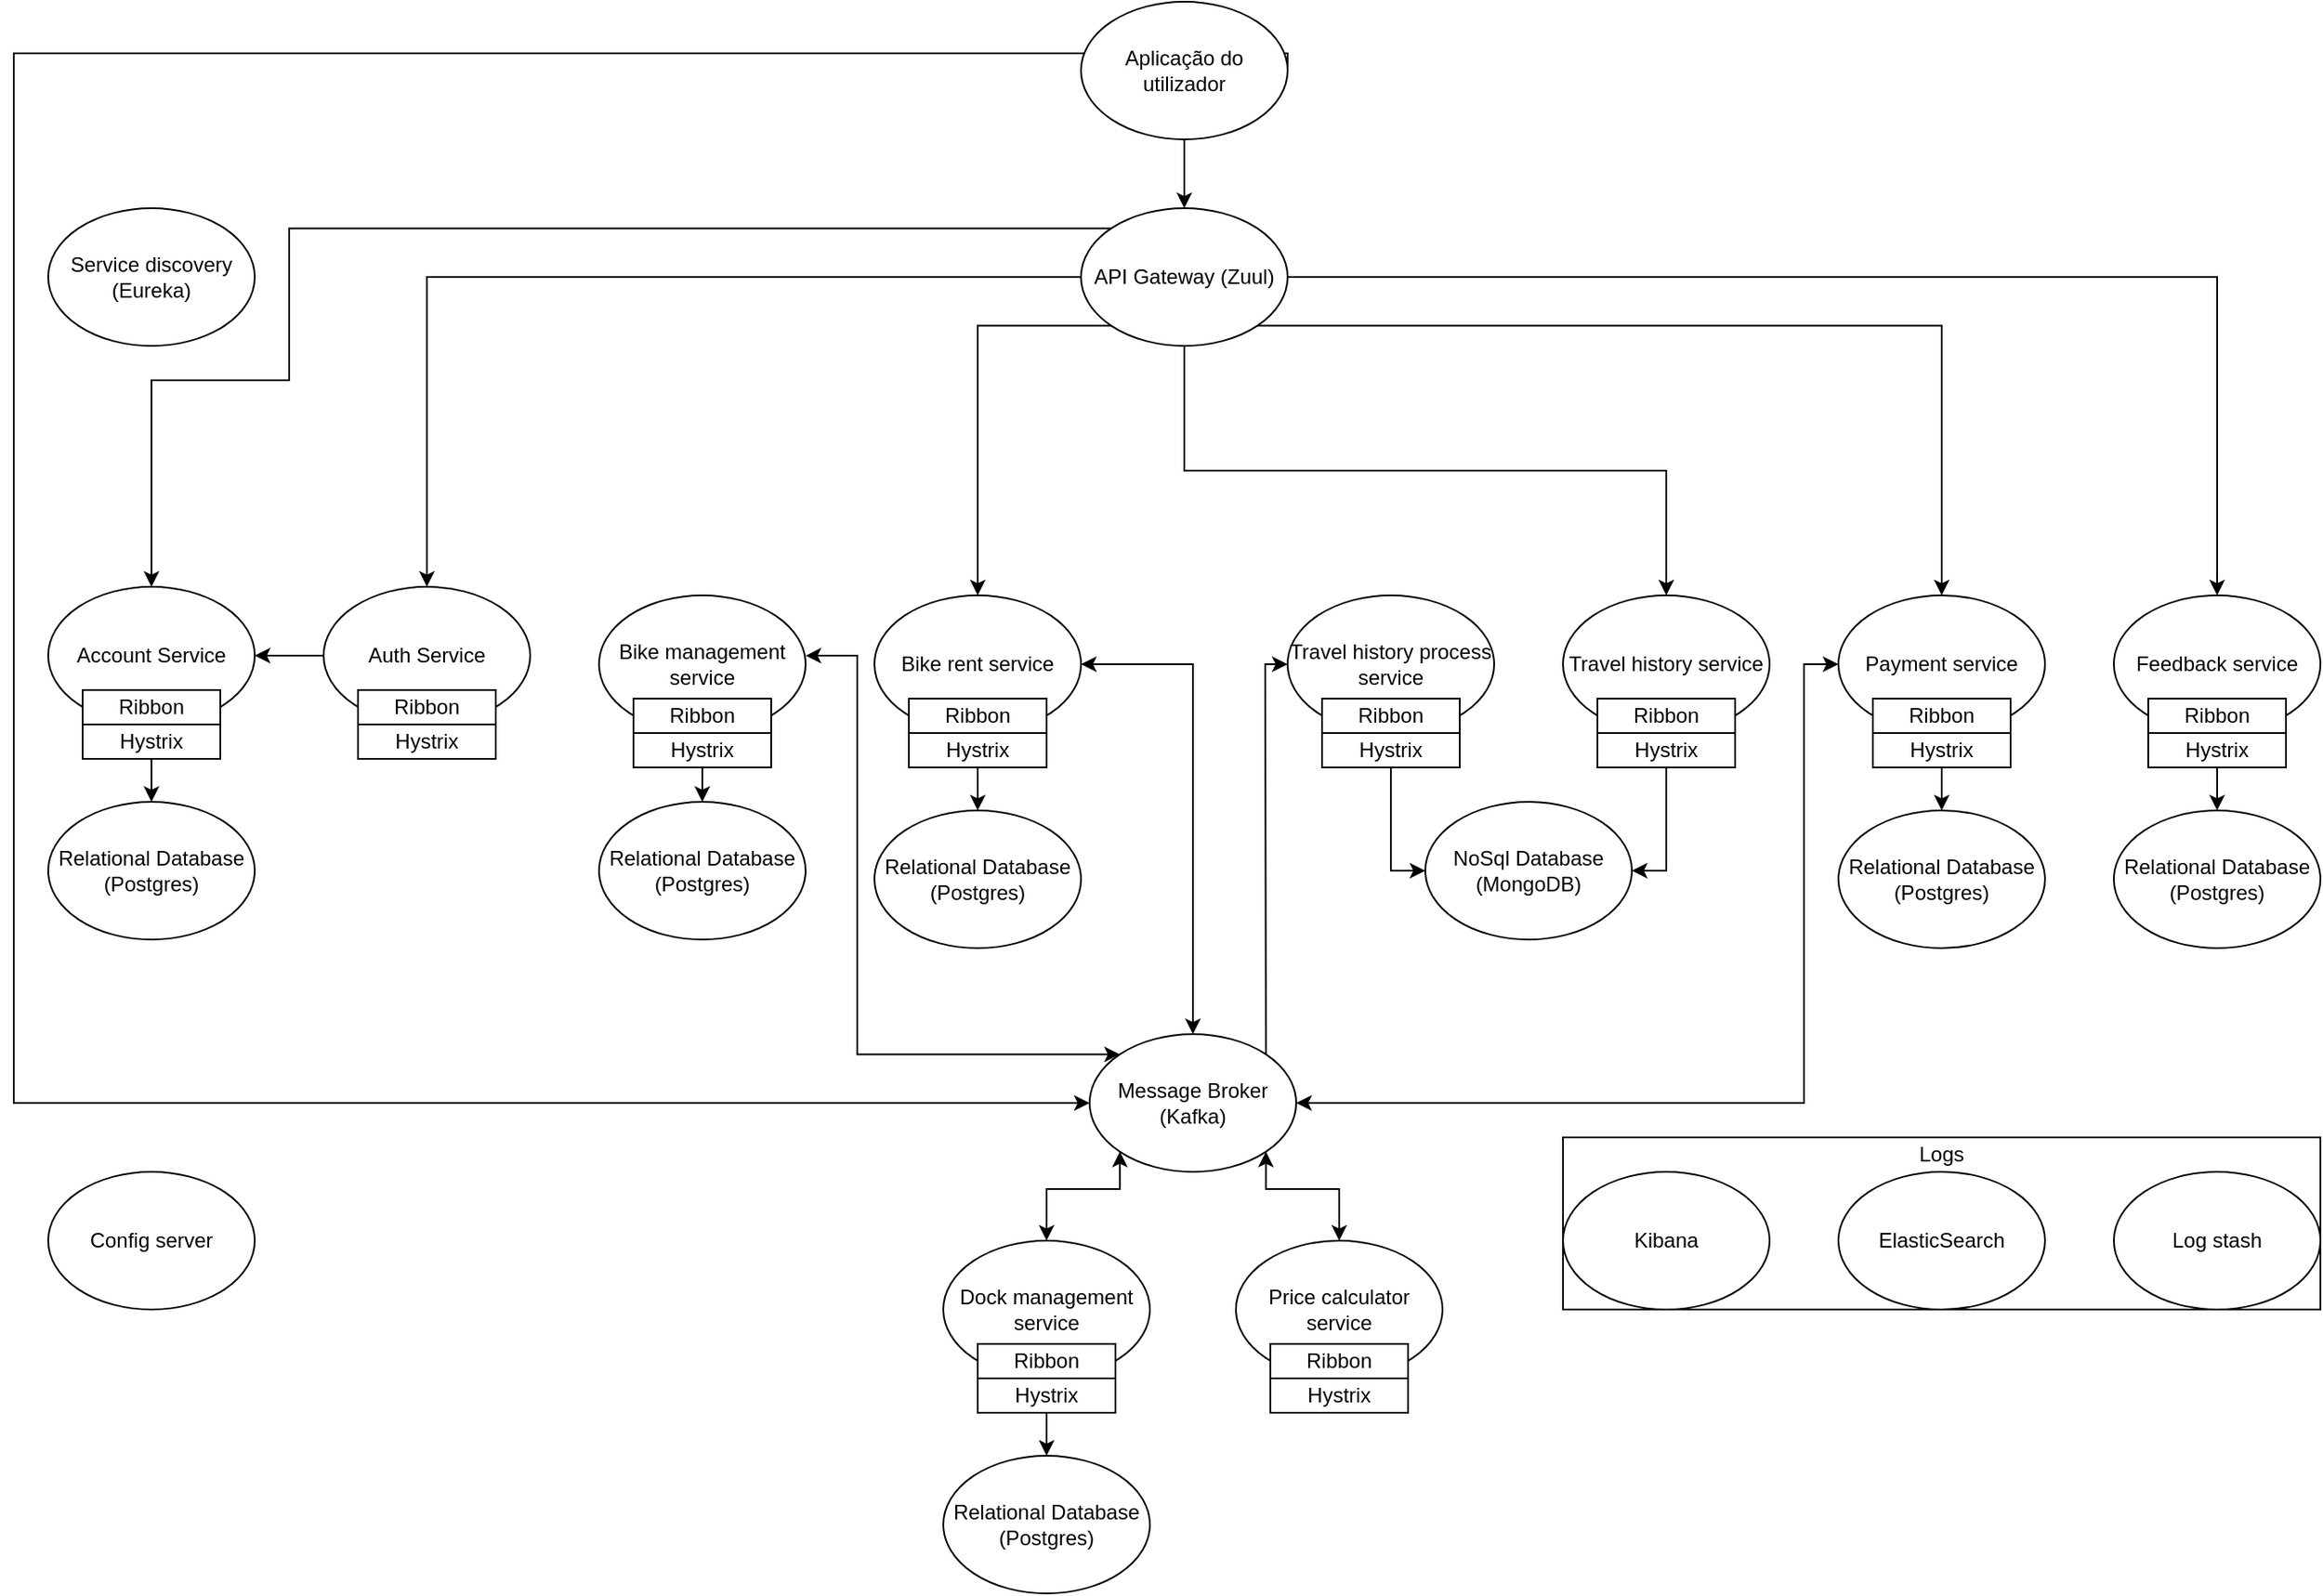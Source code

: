 <mxfile version="14.1.1" type="gitlab">
  <diagram id="CJzdPwFb055Scu8D0wkf" name="Page-1">
    <mxGraphModel dx="2031" dy="1130" grid="1" gridSize="10" guides="1" tooltips="1" connect="1" arrows="1" fold="1" page="1" pageScale="1" pageWidth="827" pageHeight="1169" math="0" shadow="0">
      <root>
        <mxCell id="0" />
        <mxCell id="1" parent="0" />
        <mxCell id="0WRFsFUqXYq3tekZzmE6-127" style="edgeStyle=orthogonalEdgeStyle;rounded=0;orthogonalLoop=1;jettySize=auto;html=1;exitX=1;exitY=0.5;exitDx=0;exitDy=0;entryX=0;entryY=0.5;entryDx=0;entryDy=0;" edge="1" parent="1" source="0WRFsFUqXYq3tekZzmE6-1" target="0WRFsFUqXYq3tekZzmE6-118">
          <mxGeometry relative="1" as="geometry">
            <Array as="points">
              <mxPoint x="880" y="70" />
              <mxPoint x="140" y="70" />
              <mxPoint x="140" y="680" />
            </Array>
          </mxGeometry>
        </mxCell>
        <mxCell id="0WRFsFUqXYq3tekZzmE6-195" style="edgeStyle=orthogonalEdgeStyle;rounded=0;orthogonalLoop=1;jettySize=auto;html=1;exitX=0.5;exitY=1;exitDx=0;exitDy=0;" edge="1" parent="1" source="0WRFsFUqXYq3tekZzmE6-1" target="0WRFsFUqXYq3tekZzmE6-29">
          <mxGeometry relative="1" as="geometry" />
        </mxCell>
        <mxCell id="0WRFsFUqXYq3tekZzmE6-1" value="Aplicação do utilizador" style="ellipse;whiteSpace=wrap;html=1;" vertex="1" parent="1">
          <mxGeometry x="760" y="40" width="120" height="80" as="geometry" />
        </mxCell>
        <mxCell id="0WRFsFUqXYq3tekZzmE6-28" value="Service discovery (Eureka)" style="ellipse;whiteSpace=wrap;html=1;" vertex="1" parent="1">
          <mxGeometry x="160" y="160" width="120" height="80" as="geometry" />
        </mxCell>
        <mxCell id="0WRFsFUqXYq3tekZzmE6-91" style="edgeStyle=orthogonalEdgeStyle;rounded=0;orthogonalLoop=1;jettySize=auto;html=1;entryX=0.5;entryY=0;entryDx=0;entryDy=0;" edge="1" parent="1" source="0WRFsFUqXYq3tekZzmE6-29" target="0WRFsFUqXYq3tekZzmE6-34">
          <mxGeometry relative="1" as="geometry">
            <Array as="points">
              <mxPoint x="380" y="200" />
            </Array>
          </mxGeometry>
        </mxCell>
        <mxCell id="0WRFsFUqXYq3tekZzmE6-205" style="edgeStyle=orthogonalEdgeStyle;rounded=0;orthogonalLoop=1;jettySize=auto;html=1;exitX=0;exitY=0;exitDx=0;exitDy=0;entryX=0.5;entryY=0;entryDx=0;entryDy=0;" edge="1" parent="1" source="0WRFsFUqXYq3tekZzmE6-29" target="0WRFsFUqXYq3tekZzmE6-35">
          <mxGeometry relative="1" as="geometry">
            <Array as="points">
              <mxPoint x="300" y="172" />
              <mxPoint x="300" y="260" />
              <mxPoint x="220" y="260" />
            </Array>
          </mxGeometry>
        </mxCell>
        <mxCell id="0WRFsFUqXYq3tekZzmE6-212" style="edgeStyle=orthogonalEdgeStyle;rounded=0;orthogonalLoop=1;jettySize=auto;html=1;exitX=0.5;exitY=1;exitDx=0;exitDy=0;entryX=0.5;entryY=0;entryDx=0;entryDy=0;" edge="1" parent="1" source="0WRFsFUqXYq3tekZzmE6-29" target="0WRFsFUqXYq3tekZzmE6-108">
          <mxGeometry relative="1" as="geometry" />
        </mxCell>
        <mxCell id="0WRFsFUqXYq3tekZzmE6-215" style="edgeStyle=orthogonalEdgeStyle;rounded=0;orthogonalLoop=1;jettySize=auto;html=1;exitX=1;exitY=1;exitDx=0;exitDy=0;" edge="1" parent="1" source="0WRFsFUqXYq3tekZzmE6-29" target="0WRFsFUqXYq3tekZzmE6-38">
          <mxGeometry relative="1" as="geometry" />
        </mxCell>
        <mxCell id="0WRFsFUqXYq3tekZzmE6-217" style="edgeStyle=orthogonalEdgeStyle;rounded=0;orthogonalLoop=1;jettySize=auto;html=1;exitX=1;exitY=0.5;exitDx=0;exitDy=0;" edge="1" parent="1" source="0WRFsFUqXYq3tekZzmE6-29" target="0WRFsFUqXYq3tekZzmE6-89">
          <mxGeometry relative="1" as="geometry" />
        </mxCell>
        <mxCell id="0WRFsFUqXYq3tekZzmE6-232" style="edgeStyle=elbowEdgeStyle;rounded=0;orthogonalLoop=1;jettySize=auto;html=1;exitX=0;exitY=1;exitDx=0;exitDy=0;entryX=0.5;entryY=0;entryDx=0;entryDy=0;" edge="1" parent="1" source="0WRFsFUqXYq3tekZzmE6-29" target="0WRFsFUqXYq3tekZzmE6-51">
          <mxGeometry relative="1" as="geometry">
            <Array as="points">
              <mxPoint x="700" y="310" />
            </Array>
          </mxGeometry>
        </mxCell>
        <mxCell id="0WRFsFUqXYq3tekZzmE6-29" value="API Gateway (Zuul)" style="ellipse;whiteSpace=wrap;html=1;" vertex="1" parent="1">
          <mxGeometry x="760" y="160" width="120" height="80" as="geometry" />
        </mxCell>
        <mxCell id="0WRFsFUqXYq3tekZzmE6-32" value="Relational Database (Postgres)" style="ellipse;whiteSpace=wrap;html=1;" vertex="1" parent="1">
          <mxGeometry x="160" y="505" width="120" height="80" as="geometry" />
        </mxCell>
        <mxCell id="0WRFsFUqXYq3tekZzmE6-202" style="edgeStyle=orthogonalEdgeStyle;rounded=0;orthogonalLoop=1;jettySize=auto;html=1;exitX=0;exitY=0.5;exitDx=0;exitDy=0;entryX=1;entryY=0.5;entryDx=0;entryDy=0;" edge="1" parent="1" source="0WRFsFUqXYq3tekZzmE6-34" target="0WRFsFUqXYq3tekZzmE6-35">
          <mxGeometry relative="1" as="geometry" />
        </mxCell>
        <mxCell id="0WRFsFUqXYq3tekZzmE6-34" value="Auth Service" style="ellipse;whiteSpace=wrap;html=1;" vertex="1" parent="1">
          <mxGeometry x="320" y="380" width="120" height="80" as="geometry" />
        </mxCell>
        <mxCell id="0WRFsFUqXYq3tekZzmE6-37" style="edgeStyle=orthogonalEdgeStyle;rounded=0;orthogonalLoop=1;jettySize=auto;html=1;exitX=0.5;exitY=1;exitDx=0;exitDy=0;entryX=0.5;entryY=0;entryDx=0;entryDy=0;" edge="1" parent="1" source="0WRFsFUqXYq3tekZzmE6-35" target="0WRFsFUqXYq3tekZzmE6-32">
          <mxGeometry relative="1" as="geometry" />
        </mxCell>
        <mxCell id="0WRFsFUqXYq3tekZzmE6-50" style="edgeStyle=orthogonalEdgeStyle;rounded=0;orthogonalLoop=1;jettySize=auto;html=1;entryX=0.5;entryY=0;entryDx=0;entryDy=0;" edge="1" parent="1" source="0WRFsFUqXYq3tekZzmE6-38" target="0WRFsFUqXYq3tekZzmE6-49">
          <mxGeometry relative="1" as="geometry" />
        </mxCell>
        <mxCell id="0WRFsFUqXYq3tekZzmE6-38" value="Payment service" style="ellipse;whiteSpace=wrap;html=1;" vertex="1" parent="1">
          <mxGeometry x="1200" y="385" width="120" height="80" as="geometry" />
        </mxCell>
        <mxCell id="0WRFsFUqXYq3tekZzmE6-49" value="Relational Database (Postgres)" style="ellipse;whiteSpace=wrap;html=1;" vertex="1" parent="1">
          <mxGeometry x="1200" y="510" width="120" height="80" as="geometry" />
        </mxCell>
        <mxCell id="0WRFsFUqXYq3tekZzmE6-55" style="edgeStyle=orthogonalEdgeStyle;rounded=0;orthogonalLoop=1;jettySize=auto;html=1;entryX=0.5;entryY=0;entryDx=0;entryDy=0;" edge="1" parent="1" source="0WRFsFUqXYq3tekZzmE6-51" target="0WRFsFUqXYq3tekZzmE6-54">
          <mxGeometry relative="1" as="geometry" />
        </mxCell>
        <mxCell id="0WRFsFUqXYq3tekZzmE6-51" value="Bike rent service" style="ellipse;whiteSpace=wrap;html=1;" vertex="1" parent="1">
          <mxGeometry x="640" y="385" width="120" height="80" as="geometry" />
        </mxCell>
        <mxCell id="0WRFsFUqXYq3tekZzmE6-54" value="Relational Database (Postgres)" style="ellipse;whiteSpace=wrap;html=1;" vertex="1" parent="1">
          <mxGeometry x="640" y="510" width="120" height="80" as="geometry" />
        </mxCell>
        <mxCell id="0WRFsFUqXYq3tekZzmE6-70" value="" style="group" vertex="1" connectable="0" parent="1">
          <mxGeometry x="1040" y="720" width="440" height="80" as="geometry" />
        </mxCell>
        <mxCell id="0WRFsFUqXYq3tekZzmE6-71" value="" style="rounded=0;whiteSpace=wrap;html=1;" vertex="1" parent="0WRFsFUqXYq3tekZzmE6-70">
          <mxGeometry y="-20" width="440" height="100" as="geometry" />
        </mxCell>
        <mxCell id="0WRFsFUqXYq3tekZzmE6-72" value="Kibana" style="ellipse;whiteSpace=wrap;html=1;" vertex="1" parent="0WRFsFUqXYq3tekZzmE6-70">
          <mxGeometry width="120" height="80" as="geometry" />
        </mxCell>
        <mxCell id="0WRFsFUqXYq3tekZzmE6-73" value="ElasticSearch" style="ellipse;whiteSpace=wrap;html=1;" vertex="1" parent="0WRFsFUqXYq3tekZzmE6-70">
          <mxGeometry x="160" width="120" height="80" as="geometry" />
        </mxCell>
        <mxCell id="0WRFsFUqXYq3tekZzmE6-74" value="Log stash" style="ellipse;whiteSpace=wrap;html=1;" vertex="1" parent="0WRFsFUqXYq3tekZzmE6-70">
          <mxGeometry x="320" width="120" height="80" as="geometry" />
        </mxCell>
        <mxCell id="0WRFsFUqXYq3tekZzmE6-75" value="Logs" style="text;html=1;strokeColor=none;fillColor=none;align=center;verticalAlign=middle;whiteSpace=wrap;rounded=0;" vertex="1" parent="0WRFsFUqXYq3tekZzmE6-70">
          <mxGeometry x="200" y="-20" width="40" height="20" as="geometry" />
        </mxCell>
        <mxCell id="0WRFsFUqXYq3tekZzmE6-114" style="edgeStyle=orthogonalEdgeStyle;rounded=0;orthogonalLoop=1;jettySize=auto;html=1;exitX=0.5;exitY=1;exitDx=0;exitDy=0;entryX=0;entryY=0.5;entryDx=0;entryDy=0;" edge="1" parent="1" source="0WRFsFUqXYq3tekZzmE6-78" target="0WRFsFUqXYq3tekZzmE6-100">
          <mxGeometry relative="1" as="geometry" />
        </mxCell>
        <mxCell id="0WRFsFUqXYq3tekZzmE6-78" value="Travel history process service" style="ellipse;whiteSpace=wrap;html=1;" vertex="1" parent="1">
          <mxGeometry x="880" y="385" width="120" height="80" as="geometry" />
        </mxCell>
        <mxCell id="0WRFsFUqXYq3tekZzmE6-105" style="edgeStyle=orthogonalEdgeStyle;rounded=0;orthogonalLoop=1;jettySize=auto;html=1;" edge="1" parent="1" source="0WRFsFUqXYq3tekZzmE6-86" target="0WRFsFUqXYq3tekZzmE6-104">
          <mxGeometry relative="1" as="geometry" />
        </mxCell>
        <mxCell id="0WRFsFUqXYq3tekZzmE6-97" style="edgeStyle=orthogonalEdgeStyle;rounded=0;orthogonalLoop=1;jettySize=auto;html=1;exitX=0.5;exitY=1;exitDx=0;exitDy=0;entryX=0.5;entryY=0;entryDx=0;entryDy=0;" edge="1" parent="1" source="0WRFsFUqXYq3tekZzmE6-89" target="0WRFsFUqXYq3tekZzmE6-96">
          <mxGeometry relative="1" as="geometry" />
        </mxCell>
        <mxCell id="0WRFsFUqXYq3tekZzmE6-89" value="Feedback service" style="ellipse;whiteSpace=wrap;html=1;" vertex="1" parent="1">
          <mxGeometry x="1360" y="385" width="120" height="80" as="geometry" />
        </mxCell>
        <mxCell id="0WRFsFUqXYq3tekZzmE6-103" style="edgeStyle=orthogonalEdgeStyle;rounded=0;orthogonalLoop=1;jettySize=auto;html=1;entryX=0.5;entryY=0;entryDx=0;entryDy=0;" edge="1" parent="1" source="0WRFsFUqXYq3tekZzmE6-90" target="0WRFsFUqXYq3tekZzmE6-102">
          <mxGeometry relative="1" as="geometry" />
        </mxCell>
        <mxCell id="0WRFsFUqXYq3tekZzmE6-90" value="Bike management service" style="ellipse;whiteSpace=wrap;html=1;" vertex="1" parent="1">
          <mxGeometry x="480" y="385" width="120" height="80" as="geometry" />
        </mxCell>
        <mxCell id="0WRFsFUqXYq3tekZzmE6-96" value="Relational Database (Postgres)" style="ellipse;whiteSpace=wrap;html=1;" vertex="1" parent="1">
          <mxGeometry x="1360" y="510" width="120" height="80" as="geometry" />
        </mxCell>
        <mxCell id="0WRFsFUqXYq3tekZzmE6-100" value="NoSql Database (MongoDB)" style="ellipse;whiteSpace=wrap;html=1;" vertex="1" parent="1">
          <mxGeometry x="960" y="505" width="120" height="80" as="geometry" />
        </mxCell>
        <mxCell id="0WRFsFUqXYq3tekZzmE6-102" value="Relational Database (Postgres)" style="ellipse;whiteSpace=wrap;html=1;" vertex="1" parent="1">
          <mxGeometry x="480" y="505" width="120" height="80" as="geometry" />
        </mxCell>
        <mxCell id="0WRFsFUqXYq3tekZzmE6-104" value="Relational Database (Postgres)" style="ellipse;whiteSpace=wrap;html=1;" vertex="1" parent="1">
          <mxGeometry x="680" y="885" width="120" height="80" as="geometry" />
        </mxCell>
        <mxCell id="0WRFsFUqXYq3tekZzmE6-115" style="edgeStyle=orthogonalEdgeStyle;rounded=0;orthogonalLoop=1;jettySize=auto;html=1;exitX=0.5;exitY=1;exitDx=0;exitDy=0;entryX=1;entryY=0.5;entryDx=0;entryDy=0;" edge="1" parent="1" source="0WRFsFUqXYq3tekZzmE6-108" target="0WRFsFUqXYq3tekZzmE6-100">
          <mxGeometry relative="1" as="geometry" />
        </mxCell>
        <mxCell id="0WRFsFUqXYq3tekZzmE6-108" value="Travel history service" style="ellipse;whiteSpace=wrap;html=1;" vertex="1" parent="1">
          <mxGeometry x="1040" y="385" width="120" height="80" as="geometry" />
        </mxCell>
        <mxCell id="0WRFsFUqXYq3tekZzmE6-223" style="edgeStyle=elbowEdgeStyle;rounded=0;orthogonalLoop=1;jettySize=auto;html=1;exitX=1;exitY=0;exitDx=0;exitDy=0;entryX=0;entryY=0.5;entryDx=0;entryDy=0;" edge="1" parent="1" source="0WRFsFUqXYq3tekZzmE6-118" target="0WRFsFUqXYq3tekZzmE6-78">
          <mxGeometry relative="1" as="geometry">
            <Array as="points">
              <mxPoint x="867" y="560" />
              <mxPoint x="860" y="540" />
            </Array>
          </mxGeometry>
        </mxCell>
        <mxCell id="0WRFsFUqXYq3tekZzmE6-118" value="Message Broker (Kafka)" style="ellipse;whiteSpace=wrap;html=1;" vertex="1" parent="1">
          <mxGeometry x="765" y="640" width="120" height="80" as="geometry" />
        </mxCell>
        <mxCell id="0WRFsFUqXYq3tekZzmE6-138" value="" style="group" vertex="1" connectable="0" parent="1">
          <mxGeometry x="160" y="380" width="120" height="90" as="geometry" />
        </mxCell>
        <mxCell id="0WRFsFUqXYq3tekZzmE6-35" value="Account Service" style="ellipse;whiteSpace=wrap;html=1;" vertex="1" parent="0WRFsFUqXYq3tekZzmE6-138">
          <mxGeometry width="120" height="80" as="geometry" />
        </mxCell>
        <mxCell id="0WRFsFUqXYq3tekZzmE6-146" value="" style="group" vertex="1" connectable="0" parent="1">
          <mxGeometry x="340" y="440" width="80" height="40" as="geometry" />
        </mxCell>
        <mxCell id="0WRFsFUqXYq3tekZzmE6-147" value="Hystrix" style="rounded=0;whiteSpace=wrap;html=1;" vertex="1" parent="0WRFsFUqXYq3tekZzmE6-146">
          <mxGeometry y="20" width="80" height="20" as="geometry" />
        </mxCell>
        <mxCell id="0WRFsFUqXYq3tekZzmE6-148" value="Ribbon" style="rounded=0;whiteSpace=wrap;html=1;" vertex="1" parent="0WRFsFUqXYq3tekZzmE6-146">
          <mxGeometry width="80" height="20" as="geometry" />
        </mxCell>
        <mxCell id="0WRFsFUqXYq3tekZzmE6-134" value="Hystrix" style="rounded=0;whiteSpace=wrap;html=1;" vertex="1" parent="1">
          <mxGeometry x="180" y="460" width="80" height="20" as="geometry" />
        </mxCell>
        <mxCell id="0WRFsFUqXYq3tekZzmE6-135" value="Ribbon" style="rounded=0;whiteSpace=wrap;html=1;" vertex="1" parent="1">
          <mxGeometry x="180" y="440" width="80" height="20" as="geometry" />
        </mxCell>
        <mxCell id="0WRFsFUqXYq3tekZzmE6-150" value="" style="group" vertex="1" connectable="0" parent="1">
          <mxGeometry x="500" y="445" width="80" height="40" as="geometry" />
        </mxCell>
        <mxCell id="0WRFsFUqXYq3tekZzmE6-151" value="Hystrix" style="rounded=0;whiteSpace=wrap;html=1;" vertex="1" parent="0WRFsFUqXYq3tekZzmE6-150">
          <mxGeometry y="20" width="80" height="20" as="geometry" />
        </mxCell>
        <mxCell id="0WRFsFUqXYq3tekZzmE6-152" value="Ribbon" style="rounded=0;whiteSpace=wrap;html=1;" vertex="1" parent="0WRFsFUqXYq3tekZzmE6-150">
          <mxGeometry width="80" height="20" as="geometry" />
        </mxCell>
        <mxCell id="0WRFsFUqXYq3tekZzmE6-153" value="" style="group" vertex="1" connectable="0" parent="1">
          <mxGeometry x="660" y="445" width="80" height="40" as="geometry" />
        </mxCell>
        <mxCell id="0WRFsFUqXYq3tekZzmE6-154" value="Hystrix" style="rounded=0;whiteSpace=wrap;html=1;" vertex="1" parent="0WRFsFUqXYq3tekZzmE6-153">
          <mxGeometry y="20" width="80" height="20" as="geometry" />
        </mxCell>
        <mxCell id="0WRFsFUqXYq3tekZzmE6-155" value="Ribbon" style="rounded=0;whiteSpace=wrap;html=1;" vertex="1" parent="0WRFsFUqXYq3tekZzmE6-153">
          <mxGeometry width="80" height="20" as="geometry" />
        </mxCell>
        <mxCell id="0WRFsFUqXYq3tekZzmE6-176" value="" style="group" vertex="1" connectable="0" parent="1">
          <mxGeometry x="900" y="445" width="80" height="40" as="geometry" />
        </mxCell>
        <mxCell id="0WRFsFUqXYq3tekZzmE6-177" value="Hystrix" style="rounded=0;whiteSpace=wrap;html=1;" vertex="1" parent="0WRFsFUqXYq3tekZzmE6-176">
          <mxGeometry y="20" width="80" height="20" as="geometry" />
        </mxCell>
        <mxCell id="0WRFsFUqXYq3tekZzmE6-178" value="Ribbon" style="rounded=0;whiteSpace=wrap;html=1;" vertex="1" parent="0WRFsFUqXYq3tekZzmE6-176">
          <mxGeometry width="80" height="20" as="geometry" />
        </mxCell>
        <mxCell id="0WRFsFUqXYq3tekZzmE6-180" value="Hystrix" style="rounded=0;whiteSpace=wrap;html=1;" vertex="1" parent="1">
          <mxGeometry x="1060" y="465" width="80" height="20" as="geometry" />
        </mxCell>
        <mxCell id="0WRFsFUqXYq3tekZzmE6-181" value="Ribbon" style="rounded=0;whiteSpace=wrap;html=1;" vertex="1" parent="1">
          <mxGeometry x="1060" y="445" width="80" height="20" as="geometry" />
        </mxCell>
        <mxCell id="0WRFsFUqXYq3tekZzmE6-190" value="Ribbon" style="rounded=0;whiteSpace=wrap;html=1;" vertex="1" parent="1">
          <mxGeometry x="1220" y="445" width="80" height="20" as="geometry" />
        </mxCell>
        <mxCell id="0WRFsFUqXYq3tekZzmE6-189" value="Hystrix" style="rounded=0;whiteSpace=wrap;html=1;" vertex="1" parent="1">
          <mxGeometry x="1220" y="465" width="80" height="20" as="geometry" />
        </mxCell>
        <mxCell id="0WRFsFUqXYq3tekZzmE6-193" value="Ribbon" style="rounded=0;whiteSpace=wrap;html=1;" vertex="1" parent="1">
          <mxGeometry x="1380" y="445" width="80" height="20" as="geometry" />
        </mxCell>
        <mxCell id="0WRFsFUqXYq3tekZzmE6-194" value="Hystrix" style="rounded=0;whiteSpace=wrap;html=1;" vertex="1" parent="1">
          <mxGeometry x="1380" y="465" width="80" height="20" as="geometry" />
        </mxCell>
        <mxCell id="0WRFsFUqXYq3tekZzmE6-220" value="" style="endArrow=classic;startArrow=classic;html=1;entryX=1;entryY=0.5;entryDx=0;entryDy=0;edgeStyle=orthogonalEdgeStyle;exitX=0.5;exitY=0;exitDx=0;exitDy=0;rounded=0;" edge="1" parent="1" source="0WRFsFUqXYq3tekZzmE6-118" target="0WRFsFUqXYq3tekZzmE6-51">
          <mxGeometry width="50" height="50" relative="1" as="geometry">
            <mxPoint x="500" y="700" as="sourcePoint" />
            <mxPoint x="500" y="630" as="targetPoint" />
            <Array as="points">
              <mxPoint x="825" y="425" />
            </Array>
          </mxGeometry>
        </mxCell>
        <mxCell id="0WRFsFUqXYq3tekZzmE6-224" value="" style="endArrow=classic;startArrow=classic;html=1;entryX=0.5;entryY=0;entryDx=0;entryDy=0;edgeStyle=orthogonalEdgeStyle;rounded=0;exitX=1;exitY=1;exitDx=0;exitDy=0;" edge="1" parent="1" source="0WRFsFUqXYq3tekZzmE6-118" target="0WRFsFUqXYq3tekZzmE6-65">
          <mxGeometry width="50" height="50" relative="1" as="geometry">
            <mxPoint x="1125.004" y="701.716" as="sourcePoint" />
            <mxPoint x="1147.43" y="350" as="targetPoint" />
            <Array as="points">
              <mxPoint x="867" y="730" />
              <mxPoint x="910" y="730" />
            </Array>
          </mxGeometry>
        </mxCell>
        <mxCell id="0WRFsFUqXYq3tekZzmE6-225" value="" style="endArrow=classic;startArrow=classic;html=1;entryX=0;entryY=1;entryDx=0;entryDy=0;edgeStyle=orthogonalEdgeStyle;rounded=0;exitX=0.5;exitY=0;exitDx=0;exitDy=0;" edge="1" parent="1" source="0WRFsFUqXYq3tekZzmE6-86" target="0WRFsFUqXYq3tekZzmE6-118">
          <mxGeometry width="50" height="50" relative="1" as="geometry">
            <mxPoint x="1005.016" y="771.716" as="sourcePoint" />
            <mxPoint x="1302.59" y="420" as="targetPoint" />
            <Array as="points">
              <mxPoint x="740" y="730" />
              <mxPoint x="783" y="730" />
            </Array>
          </mxGeometry>
        </mxCell>
        <mxCell id="0WRFsFUqXYq3tekZzmE6-226" value="" style="group" vertex="1" connectable="0" parent="1">
          <mxGeometry x="680" y="760" width="120" height="100" as="geometry" />
        </mxCell>
        <mxCell id="0WRFsFUqXYq3tekZzmE6-86" value="&lt;div&gt;Dock management service&lt;/div&gt;" style="ellipse;whiteSpace=wrap;html=1;" vertex="1" parent="0WRFsFUqXYq3tekZzmE6-226">
          <mxGeometry width="120" height="80" as="geometry" />
        </mxCell>
        <mxCell id="0WRFsFUqXYq3tekZzmE6-172" value="" style="group" vertex="1" connectable="0" parent="0WRFsFUqXYq3tekZzmE6-226">
          <mxGeometry x="20" y="60" width="80" height="40" as="geometry" />
        </mxCell>
        <mxCell id="0WRFsFUqXYq3tekZzmE6-173" value="Hystrix" style="rounded=0;whiteSpace=wrap;html=1;" vertex="1" parent="0WRFsFUqXYq3tekZzmE6-172">
          <mxGeometry y="20" width="80" height="20" as="geometry" />
        </mxCell>
        <mxCell id="0WRFsFUqXYq3tekZzmE6-174" value="Ribbon" style="rounded=0;whiteSpace=wrap;html=1;" vertex="1" parent="0WRFsFUqXYq3tekZzmE6-172">
          <mxGeometry width="80" height="20" as="geometry" />
        </mxCell>
        <mxCell id="0WRFsFUqXYq3tekZzmE6-233" value="" style="group" vertex="1" connectable="0" parent="1">
          <mxGeometry x="850" y="760" width="120" height="100" as="geometry" />
        </mxCell>
        <mxCell id="0WRFsFUqXYq3tekZzmE6-65" value="Price calculator service" style="ellipse;whiteSpace=wrap;html=1;" vertex="1" parent="0WRFsFUqXYq3tekZzmE6-233">
          <mxGeometry width="120" height="80" as="geometry" />
        </mxCell>
        <mxCell id="0WRFsFUqXYq3tekZzmE6-185" value="Hystrix" style="rounded=0;whiteSpace=wrap;html=1;" vertex="1" parent="0WRFsFUqXYq3tekZzmE6-233">
          <mxGeometry x="20" y="80" width="80" height="20" as="geometry" />
        </mxCell>
        <mxCell id="0WRFsFUqXYq3tekZzmE6-186" value="Ribbon" style="rounded=0;whiteSpace=wrap;html=1;" vertex="1" parent="0WRFsFUqXYq3tekZzmE6-233">
          <mxGeometry x="20" y="60" width="80" height="20" as="geometry" />
        </mxCell>
        <mxCell id="0WRFsFUqXYq3tekZzmE6-235" value="" style="endArrow=classic;startArrow=classic;html=1;entryX=1;entryY=0.438;entryDx=0;entryDy=0;edgeStyle=orthogonalEdgeStyle;exitX=0;exitY=0;exitDx=0;exitDy=0;rounded=0;entryPerimeter=0;" edge="1" parent="1" source="0WRFsFUqXYq3tekZzmE6-118" target="0WRFsFUqXYq3tekZzmE6-90">
          <mxGeometry width="50" height="50" relative="1" as="geometry">
            <mxPoint x="675.0" y="635" as="sourcePoint" />
            <mxPoint x="610.0" y="420" as="targetPoint" />
            <Array as="points">
              <mxPoint x="630" y="652" />
              <mxPoint x="630" y="420" />
            </Array>
          </mxGeometry>
        </mxCell>
        <mxCell id="0WRFsFUqXYq3tekZzmE6-239" value="" style="endArrow=classic;startArrow=classic;html=1;entryX=1;entryY=0.5;entryDx=0;entryDy=0;edgeStyle=orthogonalEdgeStyle;rounded=0;exitX=0;exitY=0.5;exitDx=0;exitDy=0;" edge="1" parent="1" source="0WRFsFUqXYq3tekZzmE6-38" target="0WRFsFUqXYq3tekZzmE6-118">
          <mxGeometry width="50" height="50" relative="1" as="geometry">
            <mxPoint x="997.426" y="640.004" as="sourcePoint" />
            <mxPoint x="1040.0" y="691.72" as="targetPoint" />
            <Array as="points">
              <mxPoint x="1180" y="425" />
              <mxPoint x="1180" y="680" />
            </Array>
          </mxGeometry>
        </mxCell>
        <mxCell id="0WRFsFUqXYq3tekZzmE6-240" value="Config server" style="ellipse;whiteSpace=wrap;html=1;" vertex="1" parent="1">
          <mxGeometry x="160" y="720" width="120" height="80" as="geometry" />
        </mxCell>
      </root>
    </mxGraphModel>
  </diagram>
</mxfile>
